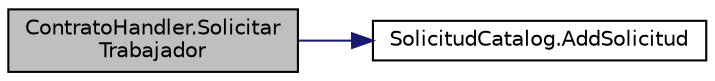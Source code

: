 digraph "ContratoHandler.SolicitarTrabajador"
{
 // INTERACTIVE_SVG=YES
 // LATEX_PDF_SIZE
  edge [fontname="Helvetica",fontsize="10",labelfontname="Helvetica",labelfontsize="10"];
  node [fontname="Helvetica",fontsize="10",shape=record];
  rankdir="LR";
  Node1 [label="ContratoHandler.Solicitar\lTrabajador",height=0.2,width=0.4,color="black", fillcolor="grey75", style="filled", fontcolor="black",tooltip="Método que crea una solicitud de trabajo"];
  Node1 -> Node2 [color="midnightblue",fontsize="10",style="solid",fontname="Helvetica"];
  Node2 [label="SolicitudCatalog.AddSolicitud",height=0.2,width=0.4,color="black", fillcolor="white", style="filled",URL="$classSolicitudCatalog.html#af6145cdfa1cbd7a6f6d1446d6f5d325c",tooltip=" "];
}
